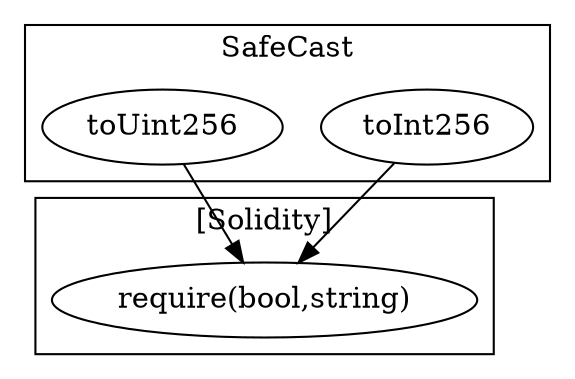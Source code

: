 strict digraph {
subgraph cluster_2860_SafeCast {
label = "SafeCast"
"2860_toInt256" [label="toInt256"]
"2860_toUint256" [label="toUint256"]
}subgraph cluster_solidity {
label = "[Solidity]"
"require(bool,string)" 
"2860_toInt256" -> "require(bool,string)"
"2860_toUint256" -> "require(bool,string)"
}
}